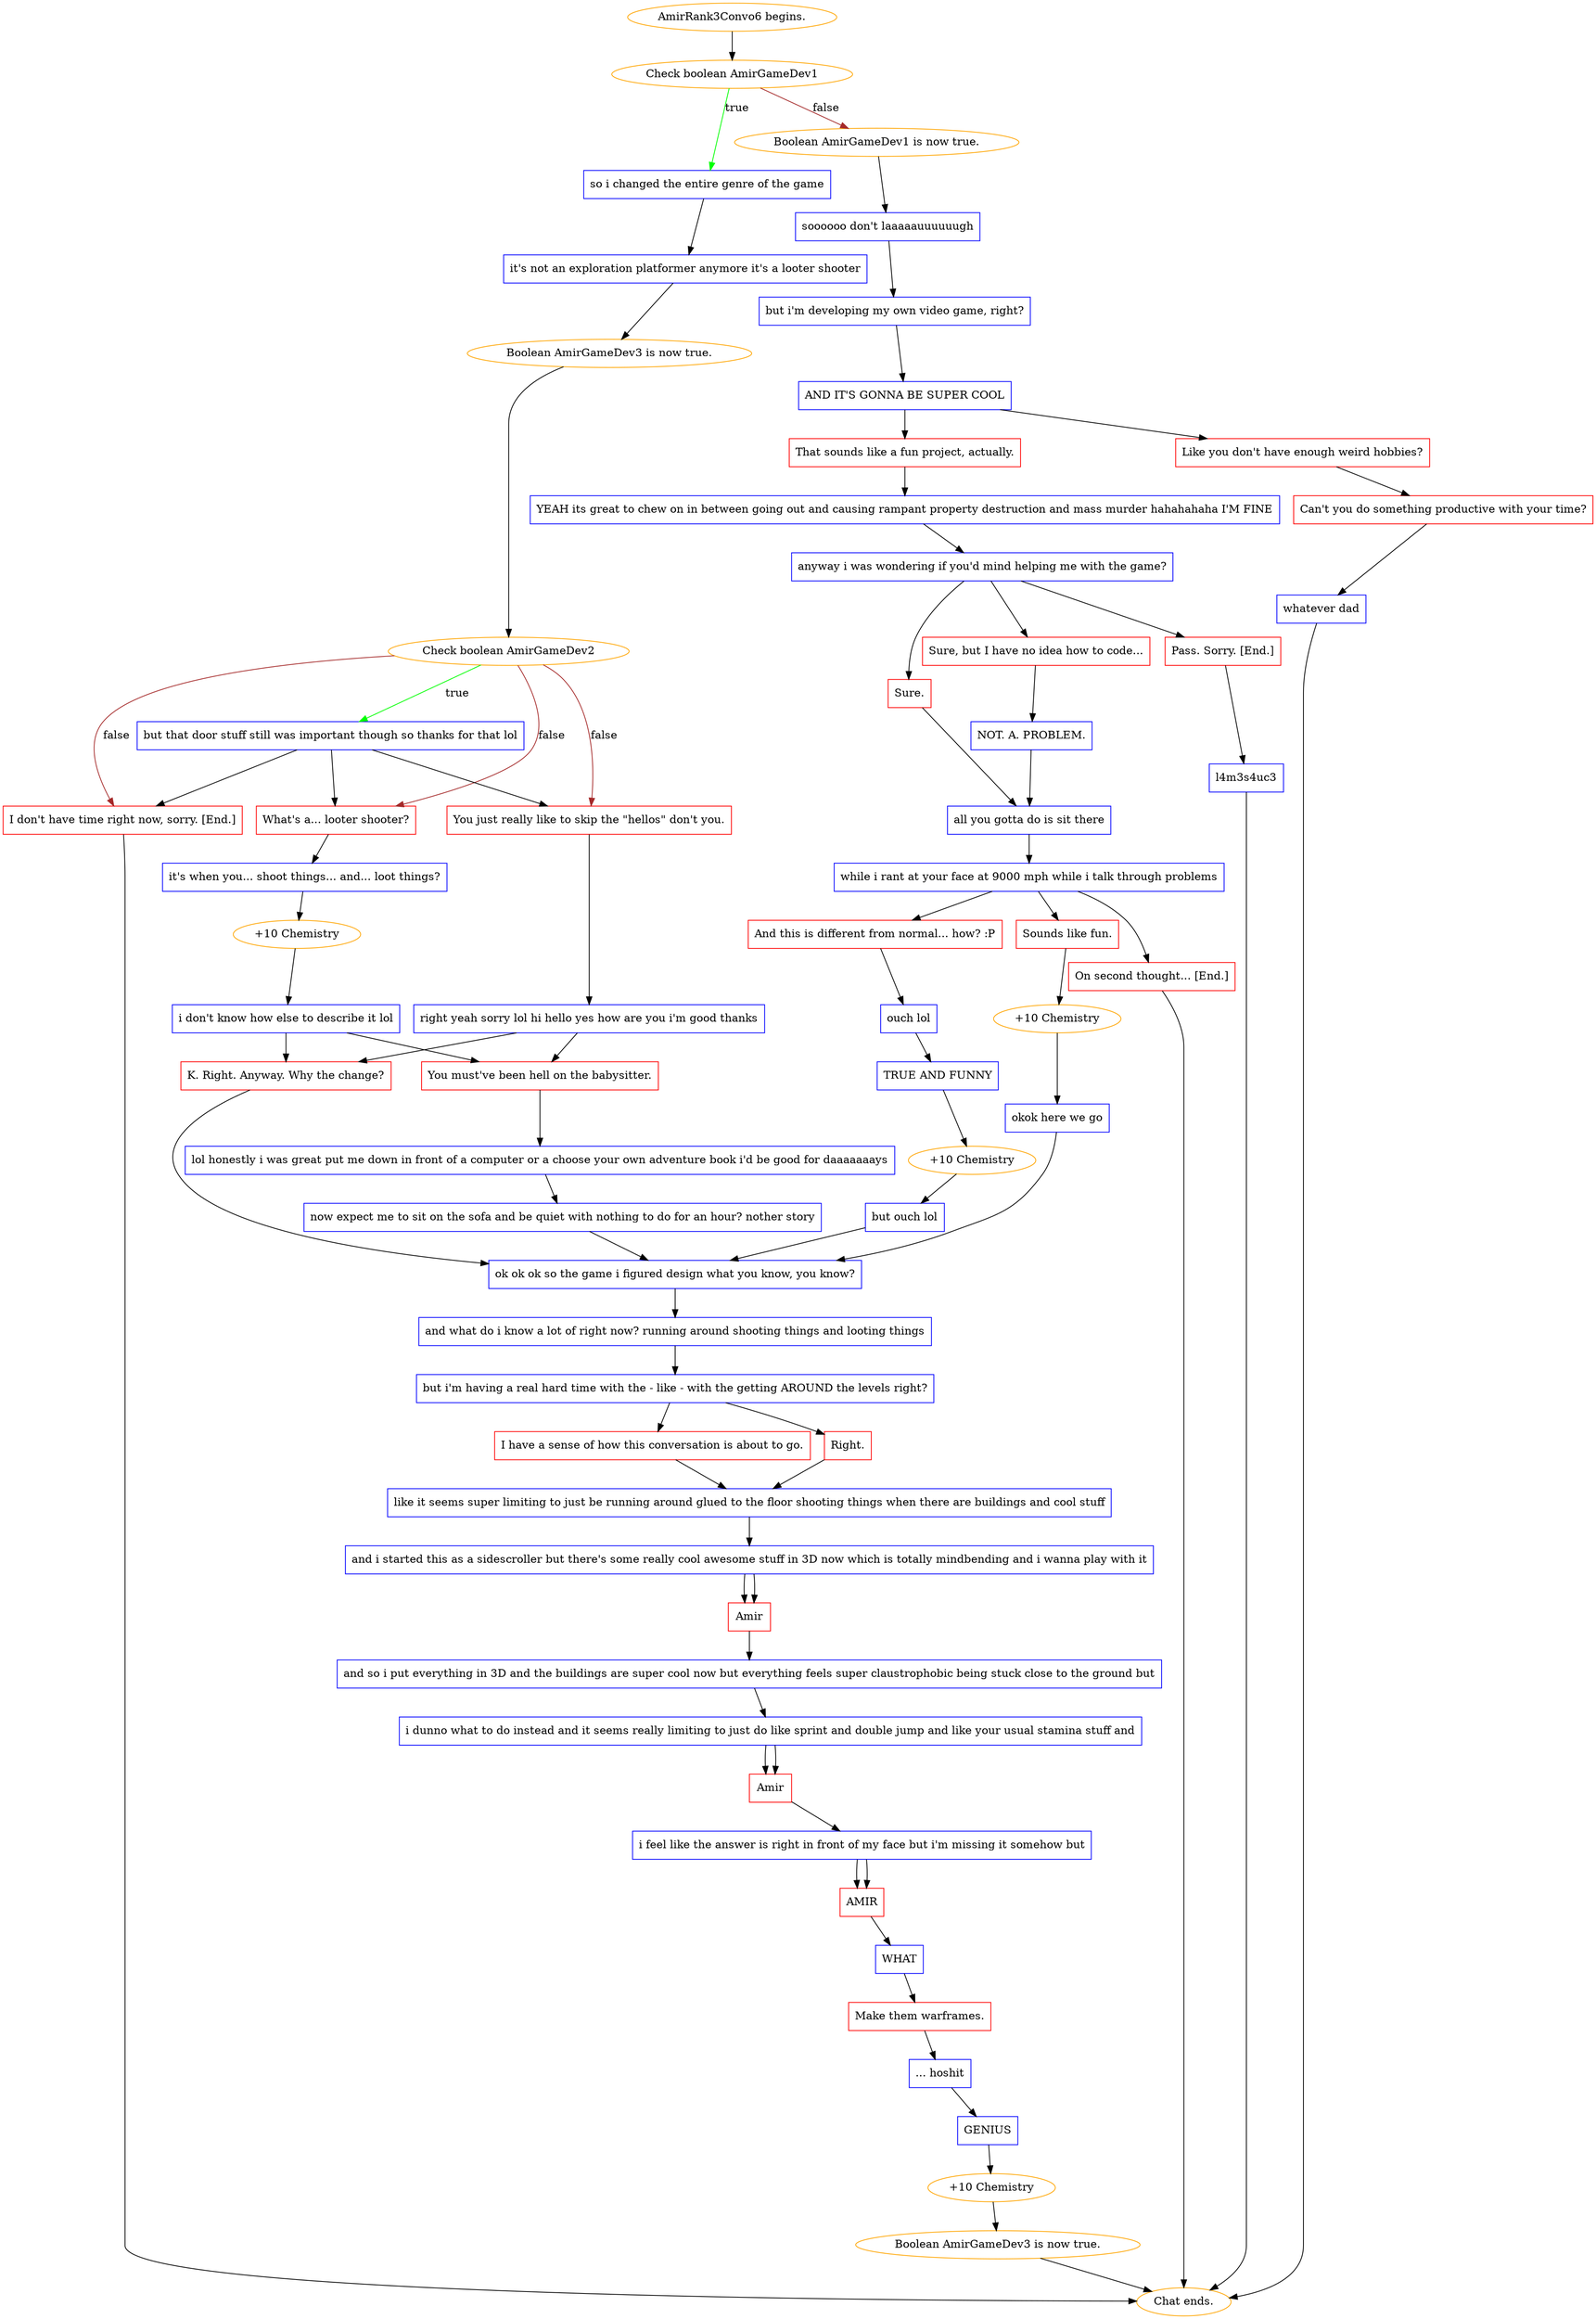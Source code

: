 digraph {
	"AmirRank3Convo6 begins." [color=orange];
		"AmirRank3Convo6 begins." -> j2152980262;
	j2152980262 [label="Check boolean AmirGameDev1",color=orange];
		j2152980262 -> j878065435 [label=true,color=green];
		j2152980262 -> j577765974 [label=false,color=brown];
	j878065435 [label="so i changed the entire genre of the game",shape=box,color=blue];
		j878065435 -> j1254709806;
	j577765974 [label="Boolean AmirGameDev1 is now true.",color=orange];
		j577765974 -> j2225173704;
	j1254709806 [label="it's not an exploration platformer anymore it's a looter shooter",shape=box,color=blue];
		j1254709806 -> j791815078;
	j2225173704 [label="soooooo don't laaaaauuuuuugh",shape=box,color=blue];
		j2225173704 -> j2393887403;
	j791815078 [label="Boolean AmirGameDev3 is now true.",color=orange];
		j791815078 -> j1094475645;
	j2393887403 [label="but i'm developing my own video game, right?",shape=box,color=blue];
		j2393887403 -> j3752992332;
	j1094475645 [label="Check boolean AmirGameDev2",color=orange];
		j1094475645 -> j1182218186 [label=true,color=green];
		j1094475645 -> j3012311155 [label=false,color=brown];
		j1094475645 -> j2109594559 [label=false,color=brown];
		j1094475645 -> j2746483456 [label=false,color=brown];
	j3752992332 [label="AND IT'S GONNA BE SUPER COOL",shape=box,color=blue];
		j3752992332 -> j1320114161;
		j3752992332 -> j1823416138;
	j1182218186 [label="but that door stuff still was important though so thanks for that lol",shape=box,color=blue];
		j1182218186 -> j2746483456;
		j1182218186 -> j3012311155;
		j1182218186 -> j2109594559;
	j3012311155 [label="I don't have time right now, sorry. [End.]",shape=box,color=red];
		j3012311155 -> "Chat ends.";
	j2109594559 [label="What's a... looter shooter?",shape=box,color=red];
		j2109594559 -> j2861901027;
	j2746483456 [label="You just really like to skip the \"hellos\" don't you.",shape=box,color=red];
		j2746483456 -> j2794762232;
	j1320114161 [label="That sounds like a fun project, actually.",shape=box,color=red];
		j1320114161 -> j2119803678;
	j1823416138 [label="Like you don't have enough weird hobbies?",shape=box,color=red];
		j1823416138 -> j1743276881;
	"Chat ends." [color=orange];
	j2861901027 [label="it's when you... shoot things... and... loot things?",shape=box,color=blue];
		j2861901027 -> j2724168774;
	j2794762232 [label="right yeah sorry lol hi hello yes how are you i'm good thanks",shape=box,color=blue];
		j2794762232 -> j1868538330;
		j2794762232 -> j4110344825;
	j2119803678 [label="YEAH its great to chew on in between going out and causing rampant property destruction and mass murder hahahahaha I'M FINE",shape=box,color=blue];
		j2119803678 -> j3313615995;
	j1743276881 [label="Can't you do something productive with your time?",shape=box,color=red];
		j1743276881 -> j3677776354;
	j2724168774 [label="+10 Chemistry",color=orange];
		j2724168774 -> j3641536745;
	j1868538330 [label="You must've been hell on the babysitter.",shape=box,color=red];
		j1868538330 -> j3699377050;
	j4110344825 [label="K. Right. Anyway. Why the change?",shape=box,color=red];
		j4110344825 -> j4254996111;
	j3313615995 [label="anyway i was wondering if you'd mind helping me with the game?",shape=box,color=blue];
		j3313615995 -> j1267210183;
		j3313615995 -> j1333163454;
		j3313615995 -> j1423994391;
	j3677776354 [label="whatever dad",shape=box,color=blue];
		j3677776354 -> "Chat ends.";
	j3641536745 [label="i don't know how else to describe it lol",shape=box,color=blue];
		j3641536745 -> j4110344825;
		j3641536745 -> j1868538330;
	j3699377050 [label="lol honestly i was great put me down in front of a computer or a choose your own adventure book i'd be good for daaaaaaays",shape=box,color=blue];
		j3699377050 -> j2240279383;
	j4254996111 [label="ok ok ok so the game i figured design what you know, you know?",shape=box,color=blue];
		j4254996111 -> j1679343082;
	j1267210183 [label="Sure, but I have no idea how to code...",shape=box,color=red];
		j1267210183 -> j753087556;
	j1333163454 [label="Sure.",shape=box,color=red];
		j1333163454 -> j897359621;
	j1423994391 [label="Pass. Sorry. [End.]",shape=box,color=red];
		j1423994391 -> j2325044586;
	j2240279383 [label="now expect me to sit on the sofa and be quiet with nothing to do for an hour? nother story",shape=box,color=blue];
		j2240279383 -> j4254996111;
	j1679343082 [label="and what do i know a lot of right now? running around shooting things and looting things",shape=box,color=blue];
		j1679343082 -> j2310047411;
	j753087556 [label="NOT. A. PROBLEM.",shape=box,color=blue];
		j753087556 -> j897359621;
	j897359621 [label="all you gotta do is sit there",shape=box,color=blue];
		j897359621 -> j3142787262;
	j2325044586 [label="l4m3s4uc3",shape=box,color=blue];
		j2325044586 -> "Chat ends.";
	j2310047411 [label="but i'm having a real hard time with the - like - with the getting AROUND the levels right?",shape=box,color=blue];
		j2310047411 -> j3405878275;
		j2310047411 -> j150515595;
	j3142787262 [label="while i rant at your face at 9000 mph while i talk through problems",shape=box,color=blue];
		j3142787262 -> j2026892010;
		j3142787262 -> j1681111798;
		j3142787262 -> j2159567642;
	j3405878275 [label="Right.",shape=box,color=red];
		j3405878275 -> j2070347863;
	j150515595 [label="I have a sense of how this conversation is about to go.",shape=box,color=red];
		j150515595 -> j2070347863;
	j2026892010 [label="And this is different from normal... how? :P",shape=box,color=red];
		j2026892010 -> j2225955478;
	j1681111798 [label="Sounds like fun.",shape=box,color=red];
		j1681111798 -> j946892383;
	j2159567642 [label="On second thought... [End.]",shape=box,color=red];
		j2159567642 -> "Chat ends.";
	j2070347863 [label="like it seems super limiting to just be running around glued to the floor shooting things when there are buildings and cool stuff",shape=box,color=blue];
		j2070347863 -> j1578923473;
	j2225955478 [label="ouch lol",shape=box,color=blue];
		j2225955478 -> j599323440;
	j946892383 [label="+10 Chemistry",color=orange];
		j946892383 -> j3737102263;
	j1578923473 [label="and i started this as a sidescroller but there's some really cool awesome stuff in 3D now which is totally mindbending and i wanna play with it",shape=box,color=blue];
		j1578923473 -> j318638305;
		j1578923473 -> j318638305;
	j599323440 [label="TRUE AND FUNNY",shape=box,color=blue];
		j599323440 -> j2951659942;
	j3737102263 [label="okok here we go",shape=box,color=blue];
		j3737102263 -> j4254996111;
	j318638305 [label="Amir",shape=box,color=red];
		j318638305 -> j3489110103;
	j2951659942 [label="+10 Chemistry",color=orange];
		j2951659942 -> j2689973380;
	j3489110103 [label="and so i put everything in 3D and the buildings are super cool now but everything feels super claustrophobic being stuck close to the ground but",shape=box,color=blue];
		j3489110103 -> j2366928968;
	j2689973380 [label="but ouch lol",shape=box,color=blue];
		j2689973380 -> j4254996111;
	j2366928968 [label="i dunno what to do instead and it seems really limiting to just do like sprint and double jump and like your usual stamina stuff and",shape=box,color=blue];
		j2366928968 -> j3769609074;
		j2366928968 -> j3769609074;
	j3769609074 [label="Amir",shape=box,color=red];
		j3769609074 -> j295628013;
	j295628013 [label="i feel like the answer is right in front of my face but i'm missing it somehow but",shape=box,color=blue];
		j295628013 -> j1768489097;
		j295628013 -> j1768489097;
	j1768489097 [label="AMIR",shape=box,color=red];
		j1768489097 -> j2023390366;
	j2023390366 [label="WHAT",shape=box,color=blue];
		j2023390366 -> j1048014729;
	j1048014729 [label="Make them warframes.",shape=box,color=red];
		j1048014729 -> j1518637687;
	j1518637687 [label="... hoshit",shape=box,color=blue];
		j1518637687 -> j796535547;
	j796535547 [label="GENIUS",shape=box,color=blue];
		j796535547 -> j599255107;
	j599255107 [label="+10 Chemistry",color=orange];
		j599255107 -> j2864669795;
	j2864669795 [label="Boolean AmirGameDev3 is now true.",color=orange];
		j2864669795 -> "Chat ends.";
}